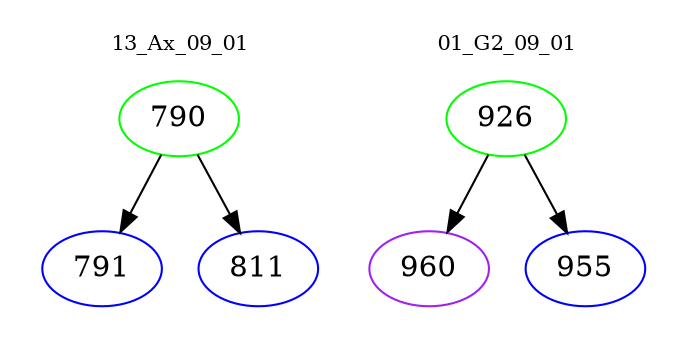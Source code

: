 digraph{
subgraph cluster_0 {
color = white
label = "13_Ax_09_01";
fontsize=10;
T0_790 [label="790", color="green"]
T0_790 -> T0_791 [color="black"]
T0_791 [label="791", color="blue"]
T0_790 -> T0_811 [color="black"]
T0_811 [label="811", color="blue"]
}
subgraph cluster_1 {
color = white
label = "01_G2_09_01";
fontsize=10;
T1_926 [label="926", color="green"]
T1_926 -> T1_960 [color="black"]
T1_960 [label="960", color="purple"]
T1_926 -> T1_955 [color="black"]
T1_955 [label="955", color="blue"]
}
}
